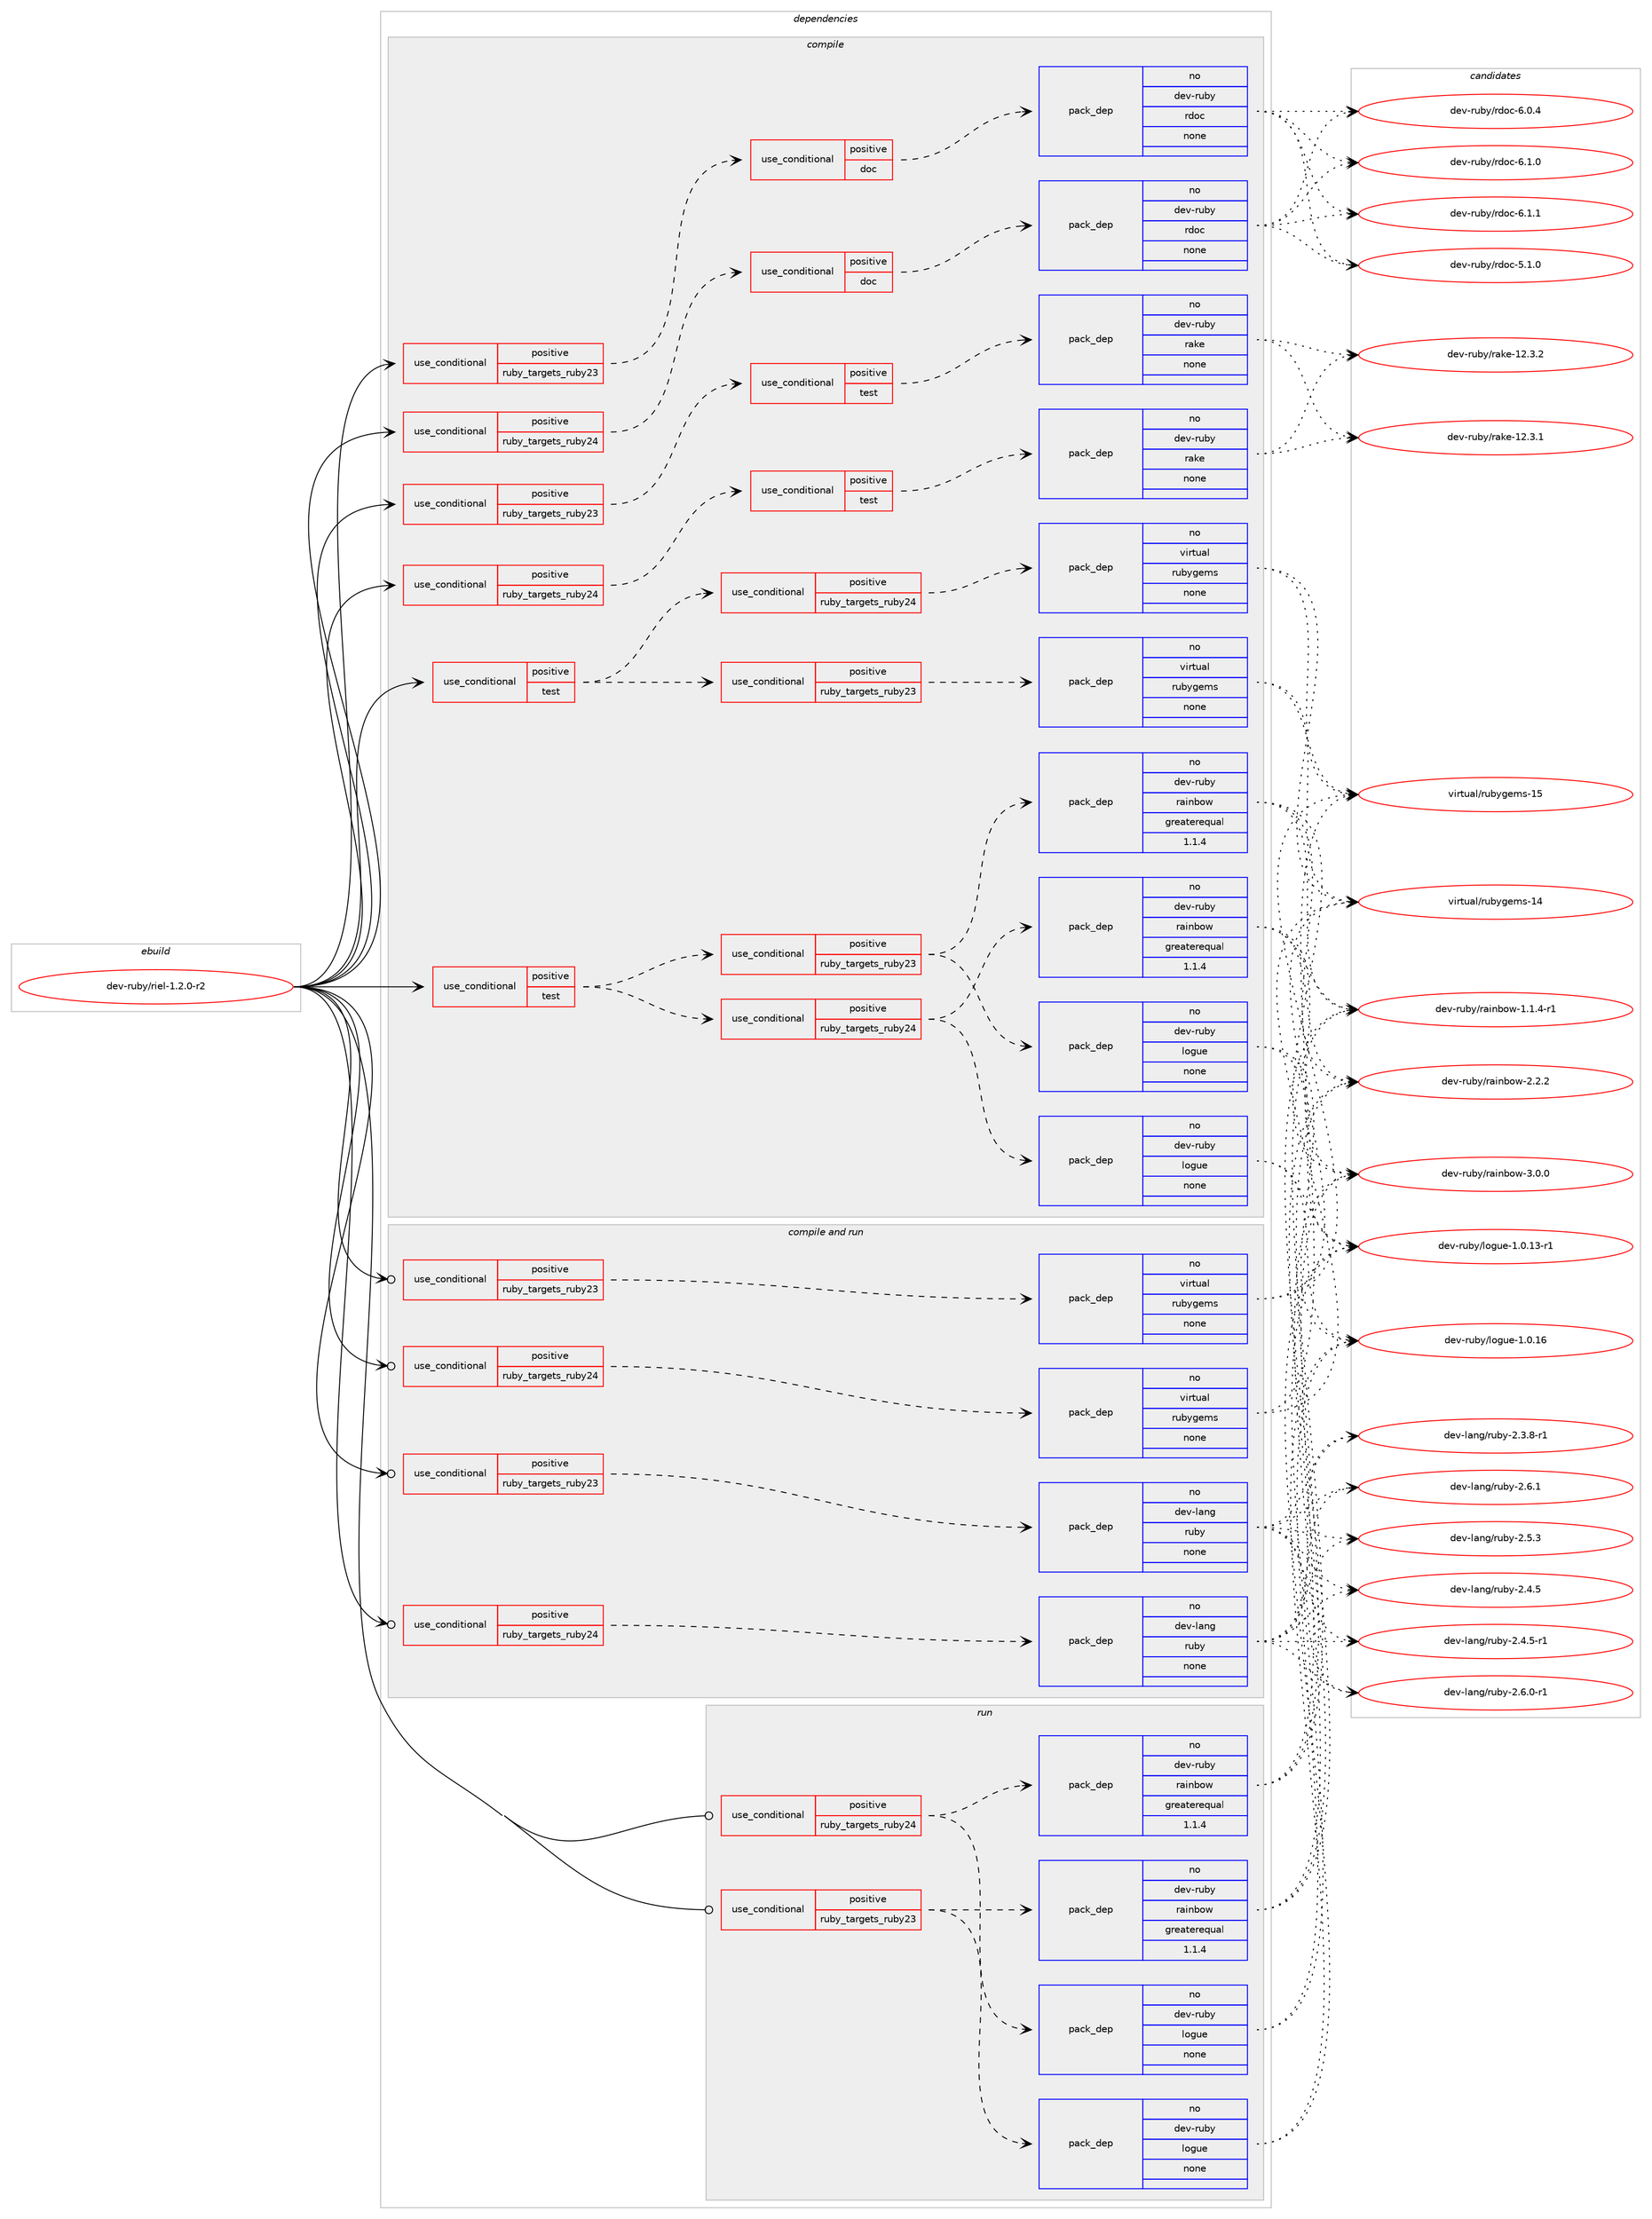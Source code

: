 digraph prolog {

# *************
# Graph options
# *************

newrank=true;
concentrate=true;
compound=true;
graph [rankdir=LR,fontname=Helvetica,fontsize=10,ranksep=1.5];#, ranksep=2.5, nodesep=0.2];
edge  [arrowhead=vee];
node  [fontname=Helvetica,fontsize=10];

# **********
# The ebuild
# **********

subgraph cluster_leftcol {
color=gray;
rank=same;
label=<<i>ebuild</i>>;
id [label="dev-ruby/riel-1.2.0-r2", color=red, width=4, href="../dev-ruby/riel-1.2.0-r2.svg"];
}

# ****************
# The dependencies
# ****************

subgraph cluster_midcol {
color=gray;
label=<<i>dependencies</i>>;
subgraph cluster_compile {
fillcolor="#eeeeee";
style=filled;
label=<<i>compile</i>>;
subgraph cond413281 {
dependency1519112 [label=<<TABLE BORDER="0" CELLBORDER="1" CELLSPACING="0" CELLPADDING="4"><TR><TD ROWSPAN="3" CELLPADDING="10">use_conditional</TD></TR><TR><TD>positive</TD></TR><TR><TD>ruby_targets_ruby23</TD></TR></TABLE>>, shape=none, color=red];
subgraph cond413282 {
dependency1519113 [label=<<TABLE BORDER="0" CELLBORDER="1" CELLSPACING="0" CELLPADDING="4"><TR><TD ROWSPAN="3" CELLPADDING="10">use_conditional</TD></TR><TR><TD>positive</TD></TR><TR><TD>doc</TD></TR></TABLE>>, shape=none, color=red];
subgraph pack1082325 {
dependency1519114 [label=<<TABLE BORDER="0" CELLBORDER="1" CELLSPACING="0" CELLPADDING="4" WIDTH="220"><TR><TD ROWSPAN="6" CELLPADDING="30">pack_dep</TD></TR><TR><TD WIDTH="110">no</TD></TR><TR><TD>dev-ruby</TD></TR><TR><TD>rdoc</TD></TR><TR><TD>none</TD></TR><TR><TD></TD></TR></TABLE>>, shape=none, color=blue];
}
dependency1519113:e -> dependency1519114:w [weight=20,style="dashed",arrowhead="vee"];
}
dependency1519112:e -> dependency1519113:w [weight=20,style="dashed",arrowhead="vee"];
}
id:e -> dependency1519112:w [weight=20,style="solid",arrowhead="vee"];
subgraph cond413283 {
dependency1519115 [label=<<TABLE BORDER="0" CELLBORDER="1" CELLSPACING="0" CELLPADDING="4"><TR><TD ROWSPAN="3" CELLPADDING="10">use_conditional</TD></TR><TR><TD>positive</TD></TR><TR><TD>ruby_targets_ruby23</TD></TR></TABLE>>, shape=none, color=red];
subgraph cond413284 {
dependency1519116 [label=<<TABLE BORDER="0" CELLBORDER="1" CELLSPACING="0" CELLPADDING="4"><TR><TD ROWSPAN="3" CELLPADDING="10">use_conditional</TD></TR><TR><TD>positive</TD></TR><TR><TD>test</TD></TR></TABLE>>, shape=none, color=red];
subgraph pack1082326 {
dependency1519117 [label=<<TABLE BORDER="0" CELLBORDER="1" CELLSPACING="0" CELLPADDING="4" WIDTH="220"><TR><TD ROWSPAN="6" CELLPADDING="30">pack_dep</TD></TR><TR><TD WIDTH="110">no</TD></TR><TR><TD>dev-ruby</TD></TR><TR><TD>rake</TD></TR><TR><TD>none</TD></TR><TR><TD></TD></TR></TABLE>>, shape=none, color=blue];
}
dependency1519116:e -> dependency1519117:w [weight=20,style="dashed",arrowhead="vee"];
}
dependency1519115:e -> dependency1519116:w [weight=20,style="dashed",arrowhead="vee"];
}
id:e -> dependency1519115:w [weight=20,style="solid",arrowhead="vee"];
subgraph cond413285 {
dependency1519118 [label=<<TABLE BORDER="0" CELLBORDER="1" CELLSPACING="0" CELLPADDING="4"><TR><TD ROWSPAN="3" CELLPADDING="10">use_conditional</TD></TR><TR><TD>positive</TD></TR><TR><TD>ruby_targets_ruby24</TD></TR></TABLE>>, shape=none, color=red];
subgraph cond413286 {
dependency1519119 [label=<<TABLE BORDER="0" CELLBORDER="1" CELLSPACING="0" CELLPADDING="4"><TR><TD ROWSPAN="3" CELLPADDING="10">use_conditional</TD></TR><TR><TD>positive</TD></TR><TR><TD>doc</TD></TR></TABLE>>, shape=none, color=red];
subgraph pack1082327 {
dependency1519120 [label=<<TABLE BORDER="0" CELLBORDER="1" CELLSPACING="0" CELLPADDING="4" WIDTH="220"><TR><TD ROWSPAN="6" CELLPADDING="30">pack_dep</TD></TR><TR><TD WIDTH="110">no</TD></TR><TR><TD>dev-ruby</TD></TR><TR><TD>rdoc</TD></TR><TR><TD>none</TD></TR><TR><TD></TD></TR></TABLE>>, shape=none, color=blue];
}
dependency1519119:e -> dependency1519120:w [weight=20,style="dashed",arrowhead="vee"];
}
dependency1519118:e -> dependency1519119:w [weight=20,style="dashed",arrowhead="vee"];
}
id:e -> dependency1519118:w [weight=20,style="solid",arrowhead="vee"];
subgraph cond413287 {
dependency1519121 [label=<<TABLE BORDER="0" CELLBORDER="1" CELLSPACING="0" CELLPADDING="4"><TR><TD ROWSPAN="3" CELLPADDING="10">use_conditional</TD></TR><TR><TD>positive</TD></TR><TR><TD>ruby_targets_ruby24</TD></TR></TABLE>>, shape=none, color=red];
subgraph cond413288 {
dependency1519122 [label=<<TABLE BORDER="0" CELLBORDER="1" CELLSPACING="0" CELLPADDING="4"><TR><TD ROWSPAN="3" CELLPADDING="10">use_conditional</TD></TR><TR><TD>positive</TD></TR><TR><TD>test</TD></TR></TABLE>>, shape=none, color=red];
subgraph pack1082328 {
dependency1519123 [label=<<TABLE BORDER="0" CELLBORDER="1" CELLSPACING="0" CELLPADDING="4" WIDTH="220"><TR><TD ROWSPAN="6" CELLPADDING="30">pack_dep</TD></TR><TR><TD WIDTH="110">no</TD></TR><TR><TD>dev-ruby</TD></TR><TR><TD>rake</TD></TR><TR><TD>none</TD></TR><TR><TD></TD></TR></TABLE>>, shape=none, color=blue];
}
dependency1519122:e -> dependency1519123:w [weight=20,style="dashed",arrowhead="vee"];
}
dependency1519121:e -> dependency1519122:w [weight=20,style="dashed",arrowhead="vee"];
}
id:e -> dependency1519121:w [weight=20,style="solid",arrowhead="vee"];
subgraph cond413289 {
dependency1519124 [label=<<TABLE BORDER="0" CELLBORDER="1" CELLSPACING="0" CELLPADDING="4"><TR><TD ROWSPAN="3" CELLPADDING="10">use_conditional</TD></TR><TR><TD>positive</TD></TR><TR><TD>test</TD></TR></TABLE>>, shape=none, color=red];
subgraph cond413290 {
dependency1519125 [label=<<TABLE BORDER="0" CELLBORDER="1" CELLSPACING="0" CELLPADDING="4"><TR><TD ROWSPAN="3" CELLPADDING="10">use_conditional</TD></TR><TR><TD>positive</TD></TR><TR><TD>ruby_targets_ruby23</TD></TR></TABLE>>, shape=none, color=red];
subgraph pack1082329 {
dependency1519126 [label=<<TABLE BORDER="0" CELLBORDER="1" CELLSPACING="0" CELLPADDING="4" WIDTH="220"><TR><TD ROWSPAN="6" CELLPADDING="30">pack_dep</TD></TR><TR><TD WIDTH="110">no</TD></TR><TR><TD>dev-ruby</TD></TR><TR><TD>rainbow</TD></TR><TR><TD>greaterequal</TD></TR><TR><TD>1.1.4</TD></TR></TABLE>>, shape=none, color=blue];
}
dependency1519125:e -> dependency1519126:w [weight=20,style="dashed",arrowhead="vee"];
subgraph pack1082330 {
dependency1519127 [label=<<TABLE BORDER="0" CELLBORDER="1" CELLSPACING="0" CELLPADDING="4" WIDTH="220"><TR><TD ROWSPAN="6" CELLPADDING="30">pack_dep</TD></TR><TR><TD WIDTH="110">no</TD></TR><TR><TD>dev-ruby</TD></TR><TR><TD>logue</TD></TR><TR><TD>none</TD></TR><TR><TD></TD></TR></TABLE>>, shape=none, color=blue];
}
dependency1519125:e -> dependency1519127:w [weight=20,style="dashed",arrowhead="vee"];
}
dependency1519124:e -> dependency1519125:w [weight=20,style="dashed",arrowhead="vee"];
subgraph cond413291 {
dependency1519128 [label=<<TABLE BORDER="0" CELLBORDER="1" CELLSPACING="0" CELLPADDING="4"><TR><TD ROWSPAN="3" CELLPADDING="10">use_conditional</TD></TR><TR><TD>positive</TD></TR><TR><TD>ruby_targets_ruby24</TD></TR></TABLE>>, shape=none, color=red];
subgraph pack1082331 {
dependency1519129 [label=<<TABLE BORDER="0" CELLBORDER="1" CELLSPACING="0" CELLPADDING="4" WIDTH="220"><TR><TD ROWSPAN="6" CELLPADDING="30">pack_dep</TD></TR><TR><TD WIDTH="110">no</TD></TR><TR><TD>dev-ruby</TD></TR><TR><TD>rainbow</TD></TR><TR><TD>greaterequal</TD></TR><TR><TD>1.1.4</TD></TR></TABLE>>, shape=none, color=blue];
}
dependency1519128:e -> dependency1519129:w [weight=20,style="dashed",arrowhead="vee"];
subgraph pack1082332 {
dependency1519130 [label=<<TABLE BORDER="0" CELLBORDER="1" CELLSPACING="0" CELLPADDING="4" WIDTH="220"><TR><TD ROWSPAN="6" CELLPADDING="30">pack_dep</TD></TR><TR><TD WIDTH="110">no</TD></TR><TR><TD>dev-ruby</TD></TR><TR><TD>logue</TD></TR><TR><TD>none</TD></TR><TR><TD></TD></TR></TABLE>>, shape=none, color=blue];
}
dependency1519128:e -> dependency1519130:w [weight=20,style="dashed",arrowhead="vee"];
}
dependency1519124:e -> dependency1519128:w [weight=20,style="dashed",arrowhead="vee"];
}
id:e -> dependency1519124:w [weight=20,style="solid",arrowhead="vee"];
subgraph cond413292 {
dependency1519131 [label=<<TABLE BORDER="0" CELLBORDER="1" CELLSPACING="0" CELLPADDING="4"><TR><TD ROWSPAN="3" CELLPADDING="10">use_conditional</TD></TR><TR><TD>positive</TD></TR><TR><TD>test</TD></TR></TABLE>>, shape=none, color=red];
subgraph cond413293 {
dependency1519132 [label=<<TABLE BORDER="0" CELLBORDER="1" CELLSPACING="0" CELLPADDING="4"><TR><TD ROWSPAN="3" CELLPADDING="10">use_conditional</TD></TR><TR><TD>positive</TD></TR><TR><TD>ruby_targets_ruby23</TD></TR></TABLE>>, shape=none, color=red];
subgraph pack1082333 {
dependency1519133 [label=<<TABLE BORDER="0" CELLBORDER="1" CELLSPACING="0" CELLPADDING="4" WIDTH="220"><TR><TD ROWSPAN="6" CELLPADDING="30">pack_dep</TD></TR><TR><TD WIDTH="110">no</TD></TR><TR><TD>virtual</TD></TR><TR><TD>rubygems</TD></TR><TR><TD>none</TD></TR><TR><TD></TD></TR></TABLE>>, shape=none, color=blue];
}
dependency1519132:e -> dependency1519133:w [weight=20,style="dashed",arrowhead="vee"];
}
dependency1519131:e -> dependency1519132:w [weight=20,style="dashed",arrowhead="vee"];
subgraph cond413294 {
dependency1519134 [label=<<TABLE BORDER="0" CELLBORDER="1" CELLSPACING="0" CELLPADDING="4"><TR><TD ROWSPAN="3" CELLPADDING="10">use_conditional</TD></TR><TR><TD>positive</TD></TR><TR><TD>ruby_targets_ruby24</TD></TR></TABLE>>, shape=none, color=red];
subgraph pack1082334 {
dependency1519135 [label=<<TABLE BORDER="0" CELLBORDER="1" CELLSPACING="0" CELLPADDING="4" WIDTH="220"><TR><TD ROWSPAN="6" CELLPADDING="30">pack_dep</TD></TR><TR><TD WIDTH="110">no</TD></TR><TR><TD>virtual</TD></TR><TR><TD>rubygems</TD></TR><TR><TD>none</TD></TR><TR><TD></TD></TR></TABLE>>, shape=none, color=blue];
}
dependency1519134:e -> dependency1519135:w [weight=20,style="dashed",arrowhead="vee"];
}
dependency1519131:e -> dependency1519134:w [weight=20,style="dashed",arrowhead="vee"];
}
id:e -> dependency1519131:w [weight=20,style="solid",arrowhead="vee"];
}
subgraph cluster_compileandrun {
fillcolor="#eeeeee";
style=filled;
label=<<i>compile and run</i>>;
subgraph cond413295 {
dependency1519136 [label=<<TABLE BORDER="0" CELLBORDER="1" CELLSPACING="0" CELLPADDING="4"><TR><TD ROWSPAN="3" CELLPADDING="10">use_conditional</TD></TR><TR><TD>positive</TD></TR><TR><TD>ruby_targets_ruby23</TD></TR></TABLE>>, shape=none, color=red];
subgraph pack1082335 {
dependency1519137 [label=<<TABLE BORDER="0" CELLBORDER="1" CELLSPACING="0" CELLPADDING="4" WIDTH="220"><TR><TD ROWSPAN="6" CELLPADDING="30">pack_dep</TD></TR><TR><TD WIDTH="110">no</TD></TR><TR><TD>dev-lang</TD></TR><TR><TD>ruby</TD></TR><TR><TD>none</TD></TR><TR><TD></TD></TR></TABLE>>, shape=none, color=blue];
}
dependency1519136:e -> dependency1519137:w [weight=20,style="dashed",arrowhead="vee"];
}
id:e -> dependency1519136:w [weight=20,style="solid",arrowhead="odotvee"];
subgraph cond413296 {
dependency1519138 [label=<<TABLE BORDER="0" CELLBORDER="1" CELLSPACING="0" CELLPADDING="4"><TR><TD ROWSPAN="3" CELLPADDING="10">use_conditional</TD></TR><TR><TD>positive</TD></TR><TR><TD>ruby_targets_ruby23</TD></TR></TABLE>>, shape=none, color=red];
subgraph pack1082336 {
dependency1519139 [label=<<TABLE BORDER="0" CELLBORDER="1" CELLSPACING="0" CELLPADDING="4" WIDTH="220"><TR><TD ROWSPAN="6" CELLPADDING="30">pack_dep</TD></TR><TR><TD WIDTH="110">no</TD></TR><TR><TD>virtual</TD></TR><TR><TD>rubygems</TD></TR><TR><TD>none</TD></TR><TR><TD></TD></TR></TABLE>>, shape=none, color=blue];
}
dependency1519138:e -> dependency1519139:w [weight=20,style="dashed",arrowhead="vee"];
}
id:e -> dependency1519138:w [weight=20,style="solid",arrowhead="odotvee"];
subgraph cond413297 {
dependency1519140 [label=<<TABLE BORDER="0" CELLBORDER="1" CELLSPACING="0" CELLPADDING="4"><TR><TD ROWSPAN="3" CELLPADDING="10">use_conditional</TD></TR><TR><TD>positive</TD></TR><TR><TD>ruby_targets_ruby24</TD></TR></TABLE>>, shape=none, color=red];
subgraph pack1082337 {
dependency1519141 [label=<<TABLE BORDER="0" CELLBORDER="1" CELLSPACING="0" CELLPADDING="4" WIDTH="220"><TR><TD ROWSPAN="6" CELLPADDING="30">pack_dep</TD></TR><TR><TD WIDTH="110">no</TD></TR><TR><TD>dev-lang</TD></TR><TR><TD>ruby</TD></TR><TR><TD>none</TD></TR><TR><TD></TD></TR></TABLE>>, shape=none, color=blue];
}
dependency1519140:e -> dependency1519141:w [weight=20,style="dashed",arrowhead="vee"];
}
id:e -> dependency1519140:w [weight=20,style="solid",arrowhead="odotvee"];
subgraph cond413298 {
dependency1519142 [label=<<TABLE BORDER="0" CELLBORDER="1" CELLSPACING="0" CELLPADDING="4"><TR><TD ROWSPAN="3" CELLPADDING="10">use_conditional</TD></TR><TR><TD>positive</TD></TR><TR><TD>ruby_targets_ruby24</TD></TR></TABLE>>, shape=none, color=red];
subgraph pack1082338 {
dependency1519143 [label=<<TABLE BORDER="0" CELLBORDER="1" CELLSPACING="0" CELLPADDING="4" WIDTH="220"><TR><TD ROWSPAN="6" CELLPADDING="30">pack_dep</TD></TR><TR><TD WIDTH="110">no</TD></TR><TR><TD>virtual</TD></TR><TR><TD>rubygems</TD></TR><TR><TD>none</TD></TR><TR><TD></TD></TR></TABLE>>, shape=none, color=blue];
}
dependency1519142:e -> dependency1519143:w [weight=20,style="dashed",arrowhead="vee"];
}
id:e -> dependency1519142:w [weight=20,style="solid",arrowhead="odotvee"];
}
subgraph cluster_run {
fillcolor="#eeeeee";
style=filled;
label=<<i>run</i>>;
subgraph cond413299 {
dependency1519144 [label=<<TABLE BORDER="0" CELLBORDER="1" CELLSPACING="0" CELLPADDING="4"><TR><TD ROWSPAN="3" CELLPADDING="10">use_conditional</TD></TR><TR><TD>positive</TD></TR><TR><TD>ruby_targets_ruby23</TD></TR></TABLE>>, shape=none, color=red];
subgraph pack1082339 {
dependency1519145 [label=<<TABLE BORDER="0" CELLBORDER="1" CELLSPACING="0" CELLPADDING="4" WIDTH="220"><TR><TD ROWSPAN="6" CELLPADDING="30">pack_dep</TD></TR><TR><TD WIDTH="110">no</TD></TR><TR><TD>dev-ruby</TD></TR><TR><TD>rainbow</TD></TR><TR><TD>greaterequal</TD></TR><TR><TD>1.1.4</TD></TR></TABLE>>, shape=none, color=blue];
}
dependency1519144:e -> dependency1519145:w [weight=20,style="dashed",arrowhead="vee"];
subgraph pack1082340 {
dependency1519146 [label=<<TABLE BORDER="0" CELLBORDER="1" CELLSPACING="0" CELLPADDING="4" WIDTH="220"><TR><TD ROWSPAN="6" CELLPADDING="30">pack_dep</TD></TR><TR><TD WIDTH="110">no</TD></TR><TR><TD>dev-ruby</TD></TR><TR><TD>logue</TD></TR><TR><TD>none</TD></TR><TR><TD></TD></TR></TABLE>>, shape=none, color=blue];
}
dependency1519144:e -> dependency1519146:w [weight=20,style="dashed",arrowhead="vee"];
}
id:e -> dependency1519144:w [weight=20,style="solid",arrowhead="odot"];
subgraph cond413300 {
dependency1519147 [label=<<TABLE BORDER="0" CELLBORDER="1" CELLSPACING="0" CELLPADDING="4"><TR><TD ROWSPAN="3" CELLPADDING="10">use_conditional</TD></TR><TR><TD>positive</TD></TR><TR><TD>ruby_targets_ruby24</TD></TR></TABLE>>, shape=none, color=red];
subgraph pack1082341 {
dependency1519148 [label=<<TABLE BORDER="0" CELLBORDER="1" CELLSPACING="0" CELLPADDING="4" WIDTH="220"><TR><TD ROWSPAN="6" CELLPADDING="30">pack_dep</TD></TR><TR><TD WIDTH="110">no</TD></TR><TR><TD>dev-ruby</TD></TR><TR><TD>rainbow</TD></TR><TR><TD>greaterequal</TD></TR><TR><TD>1.1.4</TD></TR></TABLE>>, shape=none, color=blue];
}
dependency1519147:e -> dependency1519148:w [weight=20,style="dashed",arrowhead="vee"];
subgraph pack1082342 {
dependency1519149 [label=<<TABLE BORDER="0" CELLBORDER="1" CELLSPACING="0" CELLPADDING="4" WIDTH="220"><TR><TD ROWSPAN="6" CELLPADDING="30">pack_dep</TD></TR><TR><TD WIDTH="110">no</TD></TR><TR><TD>dev-ruby</TD></TR><TR><TD>logue</TD></TR><TR><TD>none</TD></TR><TR><TD></TD></TR></TABLE>>, shape=none, color=blue];
}
dependency1519147:e -> dependency1519149:w [weight=20,style="dashed",arrowhead="vee"];
}
id:e -> dependency1519147:w [weight=20,style="solid",arrowhead="odot"];
}
}

# **************
# The candidates
# **************

subgraph cluster_choices {
rank=same;
color=gray;
label=<<i>candidates</i>>;

subgraph choice1082325 {
color=black;
nodesep=1;
choice10010111845114117981214711410011199455346494648 [label="dev-ruby/rdoc-5.1.0", color=red, width=4,href="../dev-ruby/rdoc-5.1.0.svg"];
choice10010111845114117981214711410011199455446484652 [label="dev-ruby/rdoc-6.0.4", color=red, width=4,href="../dev-ruby/rdoc-6.0.4.svg"];
choice10010111845114117981214711410011199455446494648 [label="dev-ruby/rdoc-6.1.0", color=red, width=4,href="../dev-ruby/rdoc-6.1.0.svg"];
choice10010111845114117981214711410011199455446494649 [label="dev-ruby/rdoc-6.1.1", color=red, width=4,href="../dev-ruby/rdoc-6.1.1.svg"];
dependency1519114:e -> choice10010111845114117981214711410011199455346494648:w [style=dotted,weight="100"];
dependency1519114:e -> choice10010111845114117981214711410011199455446484652:w [style=dotted,weight="100"];
dependency1519114:e -> choice10010111845114117981214711410011199455446494648:w [style=dotted,weight="100"];
dependency1519114:e -> choice10010111845114117981214711410011199455446494649:w [style=dotted,weight="100"];
}
subgraph choice1082326 {
color=black;
nodesep=1;
choice1001011184511411798121471149710710145495046514649 [label="dev-ruby/rake-12.3.1", color=red, width=4,href="../dev-ruby/rake-12.3.1.svg"];
choice1001011184511411798121471149710710145495046514650 [label="dev-ruby/rake-12.3.2", color=red, width=4,href="../dev-ruby/rake-12.3.2.svg"];
dependency1519117:e -> choice1001011184511411798121471149710710145495046514649:w [style=dotted,weight="100"];
dependency1519117:e -> choice1001011184511411798121471149710710145495046514650:w [style=dotted,weight="100"];
}
subgraph choice1082327 {
color=black;
nodesep=1;
choice10010111845114117981214711410011199455346494648 [label="dev-ruby/rdoc-5.1.0", color=red, width=4,href="../dev-ruby/rdoc-5.1.0.svg"];
choice10010111845114117981214711410011199455446484652 [label="dev-ruby/rdoc-6.0.4", color=red, width=4,href="../dev-ruby/rdoc-6.0.4.svg"];
choice10010111845114117981214711410011199455446494648 [label="dev-ruby/rdoc-6.1.0", color=red, width=4,href="../dev-ruby/rdoc-6.1.0.svg"];
choice10010111845114117981214711410011199455446494649 [label="dev-ruby/rdoc-6.1.1", color=red, width=4,href="../dev-ruby/rdoc-6.1.1.svg"];
dependency1519120:e -> choice10010111845114117981214711410011199455346494648:w [style=dotted,weight="100"];
dependency1519120:e -> choice10010111845114117981214711410011199455446484652:w [style=dotted,weight="100"];
dependency1519120:e -> choice10010111845114117981214711410011199455446494648:w [style=dotted,weight="100"];
dependency1519120:e -> choice10010111845114117981214711410011199455446494649:w [style=dotted,weight="100"];
}
subgraph choice1082328 {
color=black;
nodesep=1;
choice1001011184511411798121471149710710145495046514649 [label="dev-ruby/rake-12.3.1", color=red, width=4,href="../dev-ruby/rake-12.3.1.svg"];
choice1001011184511411798121471149710710145495046514650 [label="dev-ruby/rake-12.3.2", color=red, width=4,href="../dev-ruby/rake-12.3.2.svg"];
dependency1519123:e -> choice1001011184511411798121471149710710145495046514649:w [style=dotted,weight="100"];
dependency1519123:e -> choice1001011184511411798121471149710710145495046514650:w [style=dotted,weight="100"];
}
subgraph choice1082329 {
color=black;
nodesep=1;
choice10010111845114117981214711497105110981111194549464946524511449 [label="dev-ruby/rainbow-1.1.4-r1", color=red, width=4,href="../dev-ruby/rainbow-1.1.4-r1.svg"];
choice1001011184511411798121471149710511098111119455046504650 [label="dev-ruby/rainbow-2.2.2", color=red, width=4,href="../dev-ruby/rainbow-2.2.2.svg"];
choice1001011184511411798121471149710511098111119455146484648 [label="dev-ruby/rainbow-3.0.0", color=red, width=4,href="../dev-ruby/rainbow-3.0.0.svg"];
dependency1519126:e -> choice10010111845114117981214711497105110981111194549464946524511449:w [style=dotted,weight="100"];
dependency1519126:e -> choice1001011184511411798121471149710511098111119455046504650:w [style=dotted,weight="100"];
dependency1519126:e -> choice1001011184511411798121471149710511098111119455146484648:w [style=dotted,weight="100"];
}
subgraph choice1082330 {
color=black;
nodesep=1;
choice100101118451141179812147108111103117101454946484649514511449 [label="dev-ruby/logue-1.0.13-r1", color=red, width=4,href="../dev-ruby/logue-1.0.13-r1.svg"];
choice10010111845114117981214710811110311710145494648464954 [label="dev-ruby/logue-1.0.16", color=red, width=4,href="../dev-ruby/logue-1.0.16.svg"];
dependency1519127:e -> choice100101118451141179812147108111103117101454946484649514511449:w [style=dotted,weight="100"];
dependency1519127:e -> choice10010111845114117981214710811110311710145494648464954:w [style=dotted,weight="100"];
}
subgraph choice1082331 {
color=black;
nodesep=1;
choice10010111845114117981214711497105110981111194549464946524511449 [label="dev-ruby/rainbow-1.1.4-r1", color=red, width=4,href="../dev-ruby/rainbow-1.1.4-r1.svg"];
choice1001011184511411798121471149710511098111119455046504650 [label="dev-ruby/rainbow-2.2.2", color=red, width=4,href="../dev-ruby/rainbow-2.2.2.svg"];
choice1001011184511411798121471149710511098111119455146484648 [label="dev-ruby/rainbow-3.0.0", color=red, width=4,href="../dev-ruby/rainbow-3.0.0.svg"];
dependency1519129:e -> choice10010111845114117981214711497105110981111194549464946524511449:w [style=dotted,weight="100"];
dependency1519129:e -> choice1001011184511411798121471149710511098111119455046504650:w [style=dotted,weight="100"];
dependency1519129:e -> choice1001011184511411798121471149710511098111119455146484648:w [style=dotted,weight="100"];
}
subgraph choice1082332 {
color=black;
nodesep=1;
choice100101118451141179812147108111103117101454946484649514511449 [label="dev-ruby/logue-1.0.13-r1", color=red, width=4,href="../dev-ruby/logue-1.0.13-r1.svg"];
choice10010111845114117981214710811110311710145494648464954 [label="dev-ruby/logue-1.0.16", color=red, width=4,href="../dev-ruby/logue-1.0.16.svg"];
dependency1519130:e -> choice100101118451141179812147108111103117101454946484649514511449:w [style=dotted,weight="100"];
dependency1519130:e -> choice10010111845114117981214710811110311710145494648464954:w [style=dotted,weight="100"];
}
subgraph choice1082333 {
color=black;
nodesep=1;
choice118105114116117971084711411798121103101109115454952 [label="virtual/rubygems-14", color=red, width=4,href="../virtual/rubygems-14.svg"];
choice118105114116117971084711411798121103101109115454953 [label="virtual/rubygems-15", color=red, width=4,href="../virtual/rubygems-15.svg"];
dependency1519133:e -> choice118105114116117971084711411798121103101109115454952:w [style=dotted,weight="100"];
dependency1519133:e -> choice118105114116117971084711411798121103101109115454953:w [style=dotted,weight="100"];
}
subgraph choice1082334 {
color=black;
nodesep=1;
choice118105114116117971084711411798121103101109115454952 [label="virtual/rubygems-14", color=red, width=4,href="../virtual/rubygems-14.svg"];
choice118105114116117971084711411798121103101109115454953 [label="virtual/rubygems-15", color=red, width=4,href="../virtual/rubygems-15.svg"];
dependency1519135:e -> choice118105114116117971084711411798121103101109115454952:w [style=dotted,weight="100"];
dependency1519135:e -> choice118105114116117971084711411798121103101109115454953:w [style=dotted,weight="100"];
}
subgraph choice1082335 {
color=black;
nodesep=1;
choice100101118451089711010347114117981214550465146564511449 [label="dev-lang/ruby-2.3.8-r1", color=red, width=4,href="../dev-lang/ruby-2.3.8-r1.svg"];
choice10010111845108971101034711411798121455046524653 [label="dev-lang/ruby-2.4.5", color=red, width=4,href="../dev-lang/ruby-2.4.5.svg"];
choice100101118451089711010347114117981214550465246534511449 [label="dev-lang/ruby-2.4.5-r1", color=red, width=4,href="../dev-lang/ruby-2.4.5-r1.svg"];
choice10010111845108971101034711411798121455046534651 [label="dev-lang/ruby-2.5.3", color=red, width=4,href="../dev-lang/ruby-2.5.3.svg"];
choice100101118451089711010347114117981214550465446484511449 [label="dev-lang/ruby-2.6.0-r1", color=red, width=4,href="../dev-lang/ruby-2.6.0-r1.svg"];
choice10010111845108971101034711411798121455046544649 [label="dev-lang/ruby-2.6.1", color=red, width=4,href="../dev-lang/ruby-2.6.1.svg"];
dependency1519137:e -> choice100101118451089711010347114117981214550465146564511449:w [style=dotted,weight="100"];
dependency1519137:e -> choice10010111845108971101034711411798121455046524653:w [style=dotted,weight="100"];
dependency1519137:e -> choice100101118451089711010347114117981214550465246534511449:w [style=dotted,weight="100"];
dependency1519137:e -> choice10010111845108971101034711411798121455046534651:w [style=dotted,weight="100"];
dependency1519137:e -> choice100101118451089711010347114117981214550465446484511449:w [style=dotted,weight="100"];
dependency1519137:e -> choice10010111845108971101034711411798121455046544649:w [style=dotted,weight="100"];
}
subgraph choice1082336 {
color=black;
nodesep=1;
choice118105114116117971084711411798121103101109115454952 [label="virtual/rubygems-14", color=red, width=4,href="../virtual/rubygems-14.svg"];
choice118105114116117971084711411798121103101109115454953 [label="virtual/rubygems-15", color=red, width=4,href="../virtual/rubygems-15.svg"];
dependency1519139:e -> choice118105114116117971084711411798121103101109115454952:w [style=dotted,weight="100"];
dependency1519139:e -> choice118105114116117971084711411798121103101109115454953:w [style=dotted,weight="100"];
}
subgraph choice1082337 {
color=black;
nodesep=1;
choice100101118451089711010347114117981214550465146564511449 [label="dev-lang/ruby-2.3.8-r1", color=red, width=4,href="../dev-lang/ruby-2.3.8-r1.svg"];
choice10010111845108971101034711411798121455046524653 [label="dev-lang/ruby-2.4.5", color=red, width=4,href="../dev-lang/ruby-2.4.5.svg"];
choice100101118451089711010347114117981214550465246534511449 [label="dev-lang/ruby-2.4.5-r1", color=red, width=4,href="../dev-lang/ruby-2.4.5-r1.svg"];
choice10010111845108971101034711411798121455046534651 [label="dev-lang/ruby-2.5.3", color=red, width=4,href="../dev-lang/ruby-2.5.3.svg"];
choice100101118451089711010347114117981214550465446484511449 [label="dev-lang/ruby-2.6.0-r1", color=red, width=4,href="../dev-lang/ruby-2.6.0-r1.svg"];
choice10010111845108971101034711411798121455046544649 [label="dev-lang/ruby-2.6.1", color=red, width=4,href="../dev-lang/ruby-2.6.1.svg"];
dependency1519141:e -> choice100101118451089711010347114117981214550465146564511449:w [style=dotted,weight="100"];
dependency1519141:e -> choice10010111845108971101034711411798121455046524653:w [style=dotted,weight="100"];
dependency1519141:e -> choice100101118451089711010347114117981214550465246534511449:w [style=dotted,weight="100"];
dependency1519141:e -> choice10010111845108971101034711411798121455046534651:w [style=dotted,weight="100"];
dependency1519141:e -> choice100101118451089711010347114117981214550465446484511449:w [style=dotted,weight="100"];
dependency1519141:e -> choice10010111845108971101034711411798121455046544649:w [style=dotted,weight="100"];
}
subgraph choice1082338 {
color=black;
nodesep=1;
choice118105114116117971084711411798121103101109115454952 [label="virtual/rubygems-14", color=red, width=4,href="../virtual/rubygems-14.svg"];
choice118105114116117971084711411798121103101109115454953 [label="virtual/rubygems-15", color=red, width=4,href="../virtual/rubygems-15.svg"];
dependency1519143:e -> choice118105114116117971084711411798121103101109115454952:w [style=dotted,weight="100"];
dependency1519143:e -> choice118105114116117971084711411798121103101109115454953:w [style=dotted,weight="100"];
}
subgraph choice1082339 {
color=black;
nodesep=1;
choice10010111845114117981214711497105110981111194549464946524511449 [label="dev-ruby/rainbow-1.1.4-r1", color=red, width=4,href="../dev-ruby/rainbow-1.1.4-r1.svg"];
choice1001011184511411798121471149710511098111119455046504650 [label="dev-ruby/rainbow-2.2.2", color=red, width=4,href="../dev-ruby/rainbow-2.2.2.svg"];
choice1001011184511411798121471149710511098111119455146484648 [label="dev-ruby/rainbow-3.0.0", color=red, width=4,href="../dev-ruby/rainbow-3.0.0.svg"];
dependency1519145:e -> choice10010111845114117981214711497105110981111194549464946524511449:w [style=dotted,weight="100"];
dependency1519145:e -> choice1001011184511411798121471149710511098111119455046504650:w [style=dotted,weight="100"];
dependency1519145:e -> choice1001011184511411798121471149710511098111119455146484648:w [style=dotted,weight="100"];
}
subgraph choice1082340 {
color=black;
nodesep=1;
choice100101118451141179812147108111103117101454946484649514511449 [label="dev-ruby/logue-1.0.13-r1", color=red, width=4,href="../dev-ruby/logue-1.0.13-r1.svg"];
choice10010111845114117981214710811110311710145494648464954 [label="dev-ruby/logue-1.0.16", color=red, width=4,href="../dev-ruby/logue-1.0.16.svg"];
dependency1519146:e -> choice100101118451141179812147108111103117101454946484649514511449:w [style=dotted,weight="100"];
dependency1519146:e -> choice10010111845114117981214710811110311710145494648464954:w [style=dotted,weight="100"];
}
subgraph choice1082341 {
color=black;
nodesep=1;
choice10010111845114117981214711497105110981111194549464946524511449 [label="dev-ruby/rainbow-1.1.4-r1", color=red, width=4,href="../dev-ruby/rainbow-1.1.4-r1.svg"];
choice1001011184511411798121471149710511098111119455046504650 [label="dev-ruby/rainbow-2.2.2", color=red, width=4,href="../dev-ruby/rainbow-2.2.2.svg"];
choice1001011184511411798121471149710511098111119455146484648 [label="dev-ruby/rainbow-3.0.0", color=red, width=4,href="../dev-ruby/rainbow-3.0.0.svg"];
dependency1519148:e -> choice10010111845114117981214711497105110981111194549464946524511449:w [style=dotted,weight="100"];
dependency1519148:e -> choice1001011184511411798121471149710511098111119455046504650:w [style=dotted,weight="100"];
dependency1519148:e -> choice1001011184511411798121471149710511098111119455146484648:w [style=dotted,weight="100"];
}
subgraph choice1082342 {
color=black;
nodesep=1;
choice100101118451141179812147108111103117101454946484649514511449 [label="dev-ruby/logue-1.0.13-r1", color=red, width=4,href="../dev-ruby/logue-1.0.13-r1.svg"];
choice10010111845114117981214710811110311710145494648464954 [label="dev-ruby/logue-1.0.16", color=red, width=4,href="../dev-ruby/logue-1.0.16.svg"];
dependency1519149:e -> choice100101118451141179812147108111103117101454946484649514511449:w [style=dotted,weight="100"];
dependency1519149:e -> choice10010111845114117981214710811110311710145494648464954:w [style=dotted,weight="100"];
}
}

}
